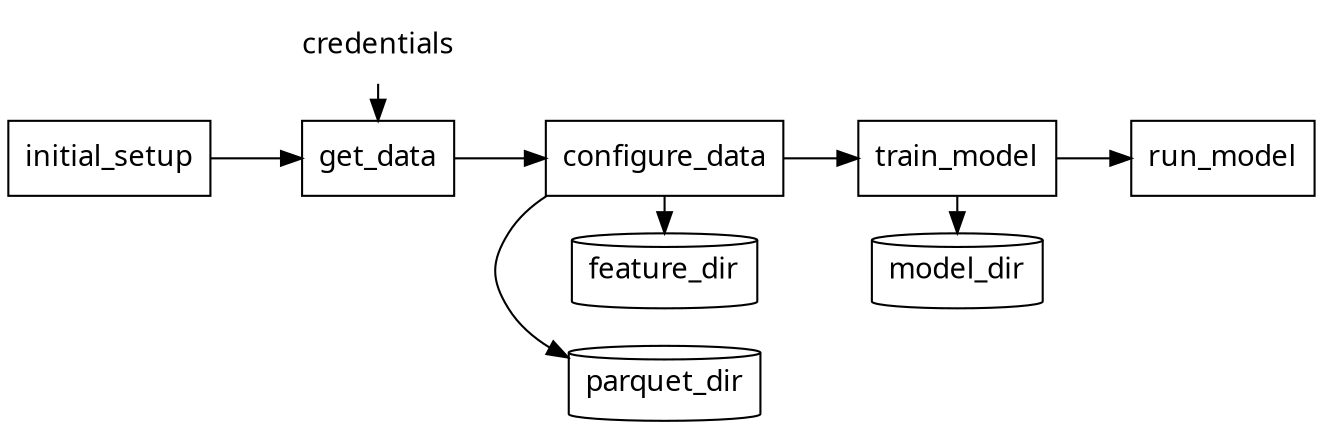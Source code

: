 digraph G {
 fontname = "Sedgwick Ave";
 node [shape=box, fontname = "Sedgwick Ave"];
 edge [fontname = "Sedgwick Ave"];
 rankdir="LR" ;
 initial_setup;
 get_data;
 configure_data;
 train_model;
 run_model;

 credentials [shape=plaintext]
 parquet_dir [shape=cylinder]
 feature_dir [shape=cylinder]
 model_dir [shape=cylinder]

 
 {
  rank=same;
  credentials -> get_data;
 }
 {
  rank=same;
  train_model -> model_dir;
 }

 { 
  rank=same;
  configure_data -> parquet_dir;
 }
 { 
  rank=same;
  configure_data -> feature_dir;
 }

 initial_setup -> get_data -> configure_data -> train_model -> run_model
}

